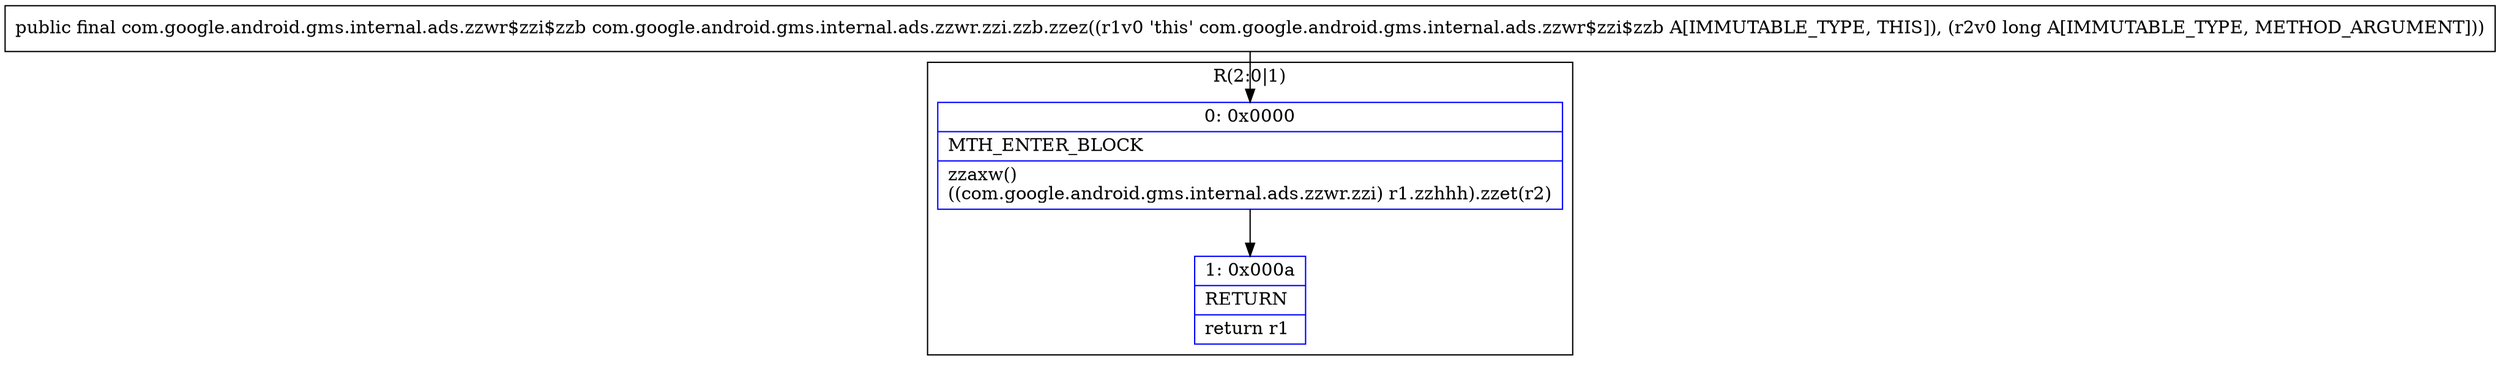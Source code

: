 digraph "CFG forcom.google.android.gms.internal.ads.zzwr.zzi.zzb.zzez(J)Lcom\/google\/android\/gms\/internal\/ads\/zzwr$zzi$zzb;" {
subgraph cluster_Region_691636116 {
label = "R(2:0|1)";
node [shape=record,color=blue];
Node_0 [shape=record,label="{0\:\ 0x0000|MTH_ENTER_BLOCK\l|zzaxw()\l((com.google.android.gms.internal.ads.zzwr.zzi) r1.zzhhh).zzet(r2)\l}"];
Node_1 [shape=record,label="{1\:\ 0x000a|RETURN\l|return r1\l}"];
}
MethodNode[shape=record,label="{public final com.google.android.gms.internal.ads.zzwr$zzi$zzb com.google.android.gms.internal.ads.zzwr.zzi.zzb.zzez((r1v0 'this' com.google.android.gms.internal.ads.zzwr$zzi$zzb A[IMMUTABLE_TYPE, THIS]), (r2v0 long A[IMMUTABLE_TYPE, METHOD_ARGUMENT])) }"];
MethodNode -> Node_0;
Node_0 -> Node_1;
}

